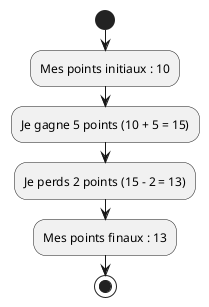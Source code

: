 @startuml
start
:Mes points initiaux : 10;
:Je gagne 5 points (10 + 5 = 15);
:Je perds 2 points (15 - 2 = 13);
:Mes points finaux : 13;
stop
@enduml
